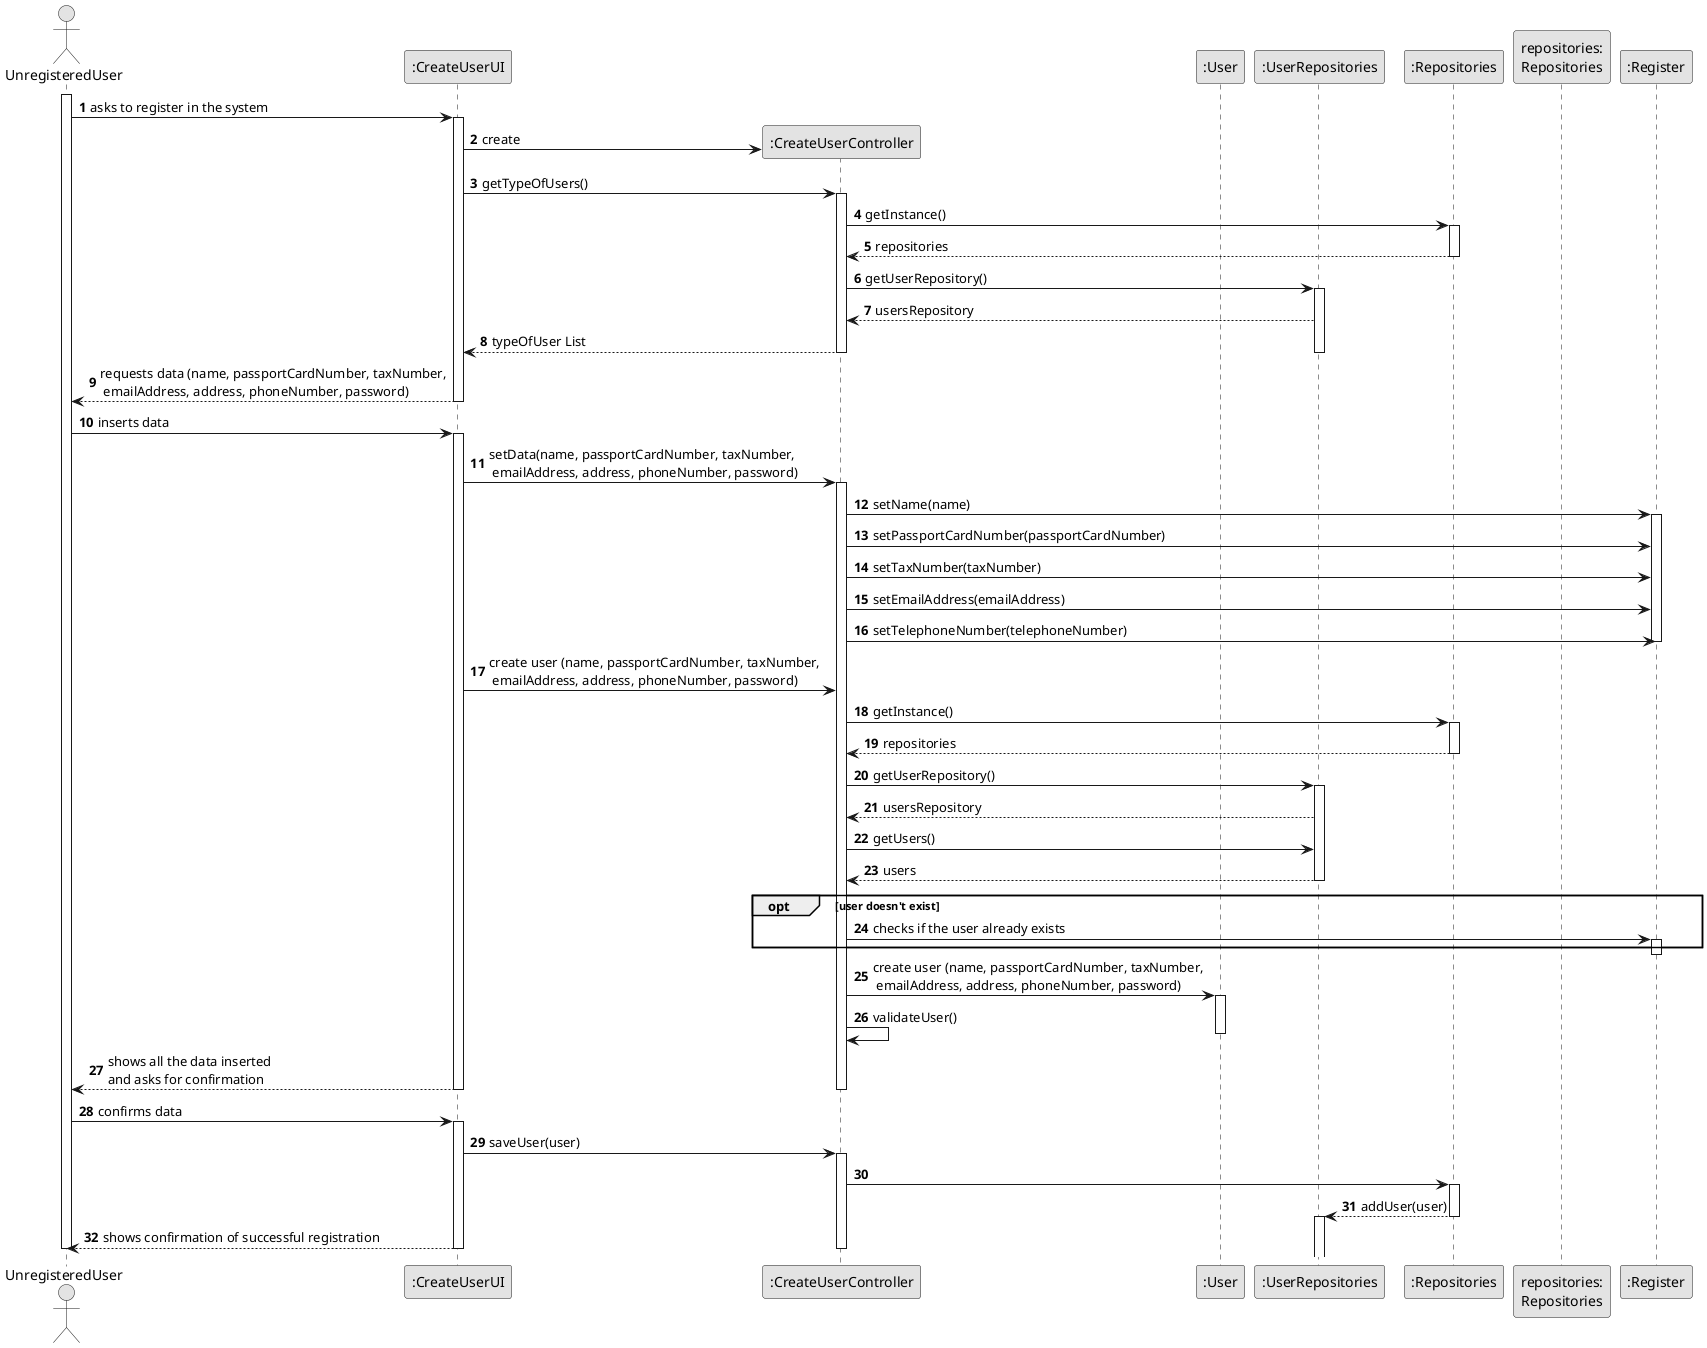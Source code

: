 @startuml
skinparam monochrome true
skinparam packageStyle rectangle
skinparam shadowing false

autonumber

'hide footbox
actor "UnregisteredUser" as UU
participant ":CreateUserUI" as UI
participant ":CreateUserController" as CTRL
participant ":User" as user
participant ":UserRepositories" as UR
participant ":Repositories" as R
participant "repositories:\nRepositories"
participant ":Register" as RE

activate UU

        UU -> UI : asks to register in the system

        activate UI

        UI -> CTRL** : create

        UI -> CTRL : getTypeOfUsers()

        activate CTRL

        CTRL -> R : getInstance()

        activate R

        R --> CTRL : repositories
        deactivate R

        CTRL -> UR : getUserRepository()
        activate UR

        UR --> CTRL : usersRepository

        CTRL --> UI : typeOfUser List

        deactivate UR

        deactivate R
        deactivate CTRL

            UI --> UU : requests data (name, passportCardNumber, taxNumber,\n emailAddress, address, phoneNumber, password)

    deactivate UI
    UU -> UI : inserts data
    activate UI

    UI -> CTRL : setData(name, passportCardNumber, taxNumber,\n emailAddress, address, phoneNumber, password)
    activate CTRL

    CTRL -> RE : setName(name)
    activate RE

    CTRL -> RE : setPassportCardNumber(passportCardNumber)
    CTRL -> RE : setTaxNumber(taxNumber)
    CTRL -> RE : setEmailAddress(emailAddress)
    CTRL -> RE : setTelephoneNumber(telephoneNumber)

    deactivate RE
    UI -> CTRL : create user (name, passportCardNumber, taxNumber,\n emailAddress, address, phoneNumber, password)

            CTRL -> R : getInstance()

            activate R

            R --> CTRL : repositories
            deactivate R

            CTRL -> UR : getUserRepository()
            activate UR

            UR --> CTRL : usersRepository

            CTRL -> UR : getUsers()

            UR --> CTRL : users
            deactivate UR
            opt user doesn't exist

            CTRL -> RE : checks if the user already exists

            activate RE


            end

            deactivate RE





    CTRL -> user : create user (name, passportCardNumber, taxNumber,\n emailAddress, address, phoneNumber, password)
    activate user
    CTRL -> CTRL : validateUser()

    deactivate user

        UI --> UU : shows all the data inserted \nand asks for confirmation
        deactivate CTRL
    deactivate UI

    UU -> UI : confirms data
    activate UI

    UI -> CTRL : saveUser(user)
    activate CTRL

    CTRL -> R :

    activate R

    R --> UR : addUser(user)
    deactivate R
    activate UR

    deactivate UR

    deactivate R
        UI --> UU : shows confirmation of successful registration
        deactivate CTRL
    deactivate UI

deactivate UU

@enduml